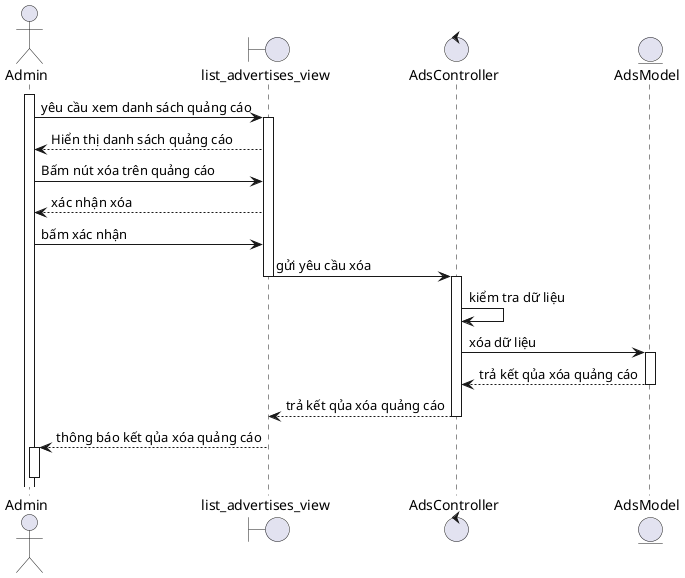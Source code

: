 @startuml
actor Admin
boundary list_advertises_view
control AdsController
entity AdsModel

activate Admin
Admin -> list_advertises_view: yêu cầu xem danh sách quảng cáo
activate list_advertises_view
Admin <-- list_advertises_view: Hiển thị danh sách quảng cáo
Admin -> list_advertises_view: Bấm nút xóa trên quảng cáo
Admin <-- list_advertises_view: xác nhận xóa
Admin -> list_advertises_view: bấm xác nhận
list_advertises_view-> AdsController: gửi yêu cầu xóa
deactivate list_advertises_view
activate AdsController
AdsController -> AdsController : kiểm tra dữ liệu
AdsController -> AdsModel : xóa dữ liệu
activate AdsModel
AdsModel --> AdsController : trả kết qủa xóa quảng cáo
deactivate AdsModel
list_advertises_view <-- AdsController : trả kết qủa xóa quảng cáo
deactivate AdsController
Admin <-- list_advertises_view :thông báo kết qủa xóa quảng cáo
activate Admin
deactivate Admin

@enduml